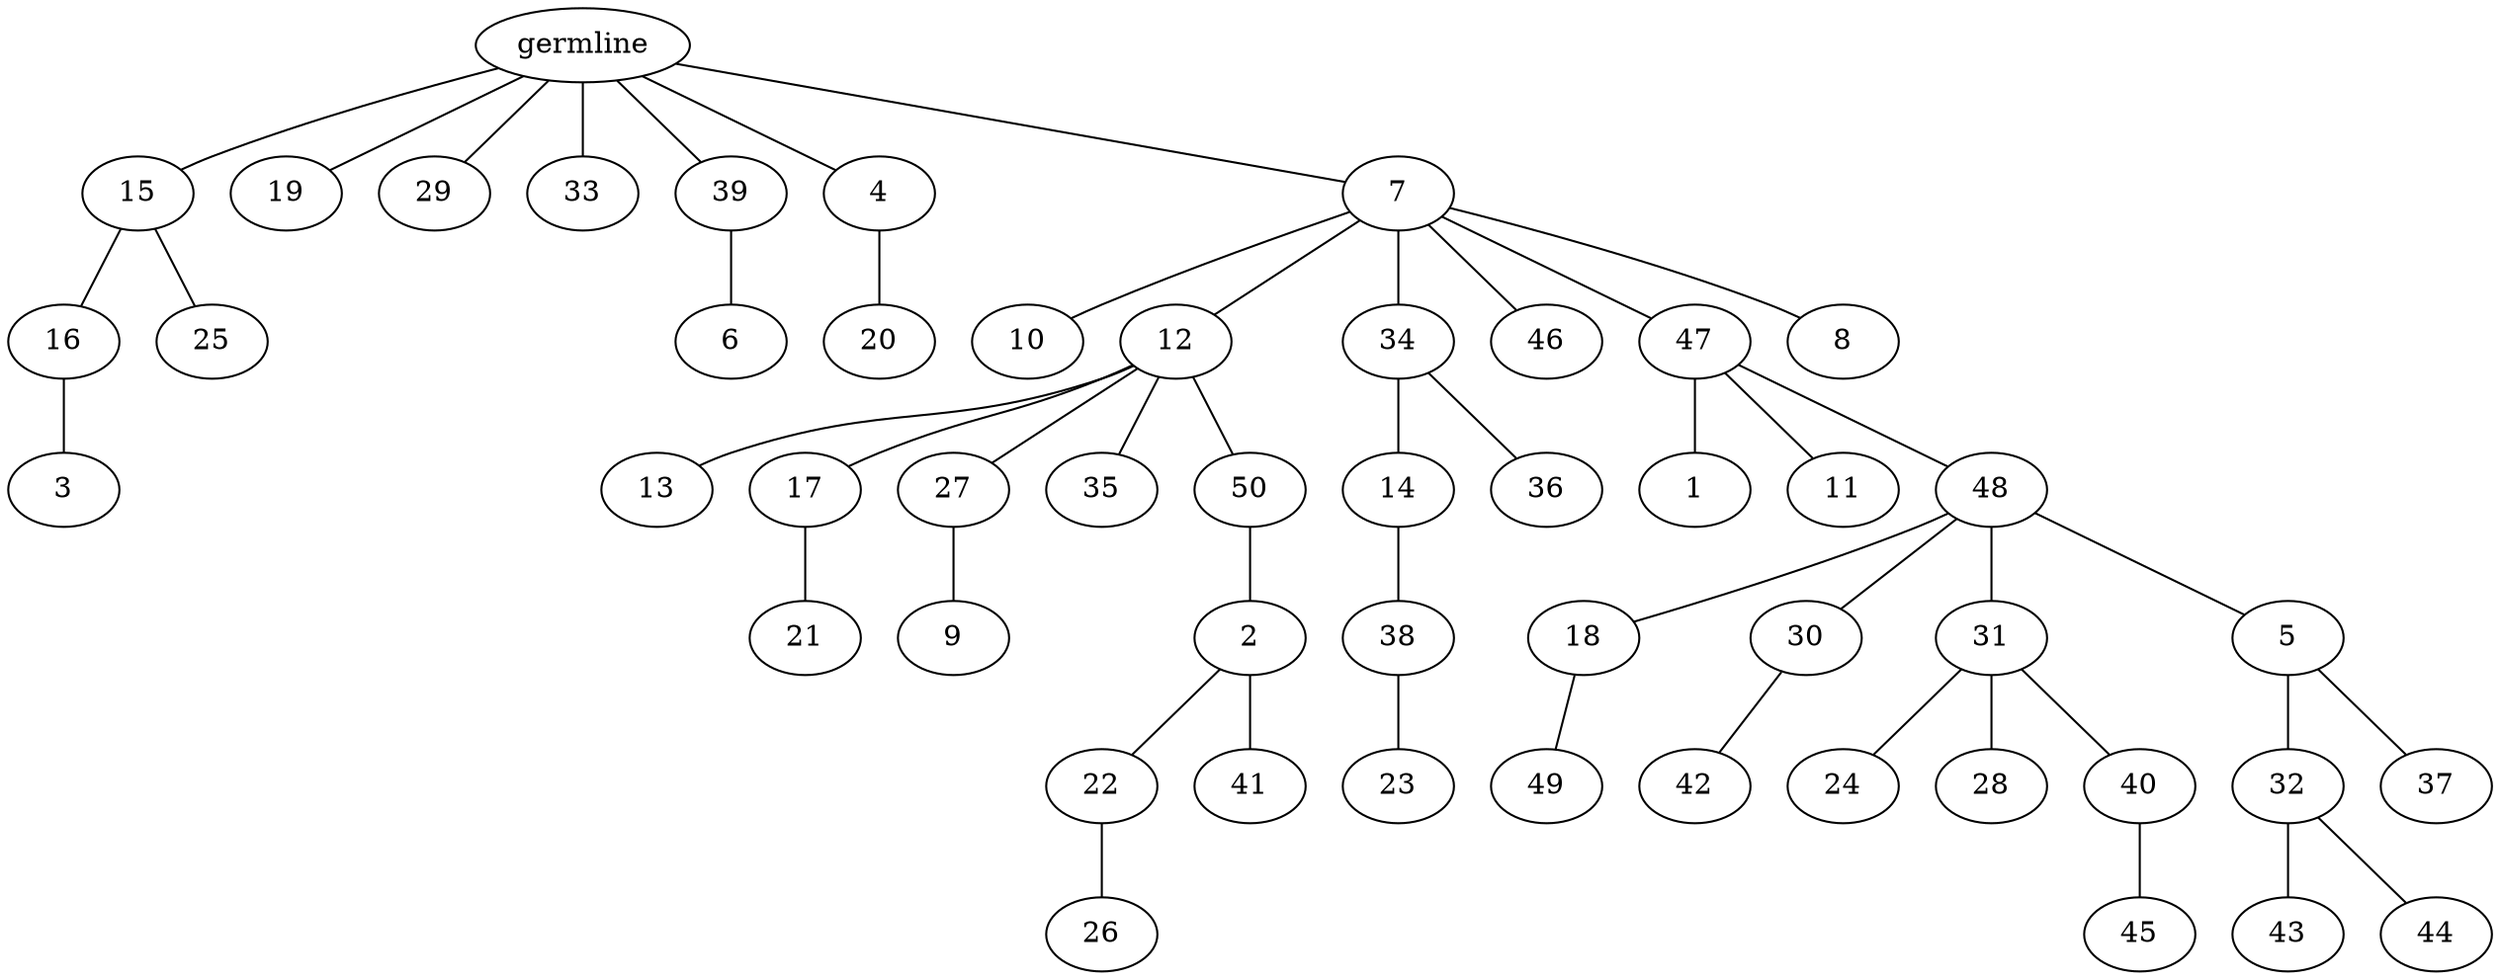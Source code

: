 graph tree {
    "139947217566736" [label="germline"];
    "139947216539408" [label="15"];
    "139947216536000" [label="16"];
    "139947216833696" [label="3"];
    "139947216831392" [label="25"];
    "139947216537968" [label="19"];
    "139947216832112" [label="29"];
    "139947216831440" [label="33"];
    "139947216834368" [label="39"];
    "139947216832880" [label="6"];
    "139947216832976" [label="4"];
    "139947216831872" [label="20"];
    "139947216832448" [label="7"];
    "139947216831632" [label="10"];
    "139947216832352" [label="12"];
    "139947216834176" [label="13"];
    "139947216831344" [label="17"];
    "139947216830864" [label="21"];
    "139947216830816" [label="27"];
    "139947216833504" [label="9"];
    "139947216833360" [label="35"];
    "139947216831920" [label="50"];
    "139947204369712" [label="2"];
    "139947204369664" [label="22"];
    "139947204367264" [label="26"];
    "139947204368176" [label="41"];
    "139947216831152" [label="34"];
    "139947216833408" [label="14"];
    "139947210041376" [label="38"];
    "139947218603168" [label="23"];
    "139947216833456" [label="36"];
    "139947216834464" [label="46"];
    "139947210041184" [label="47"];
    "139947210042816" [label="1"];
    "139947210040368" [label="11"];
    "139947210043008" [label="48"];
    "139947210039696" [label="18"];
    "139947210040080" [label="49"];
    "139947210041424" [label="30"];
    "139947210043152" [label="42"];
    "139947210039936" [label="31"];
    "139947210039456" [label="24"];
    "139947210042096" [label="28"];
    "139947210042000" [label="40"];
    "139947210039360" [label="45"];
    "139947210040656" [label="5"];
    "139947210042192" [label="32"];
    "139947210040464" [label="43"];
    "139947210043200" [label="44"];
    "139947210042336" [label="37"];
    "139947210040128" [label="8"];
    "139947217566736" -- "139947216539408";
    "139947217566736" -- "139947216537968";
    "139947217566736" -- "139947216832112";
    "139947217566736" -- "139947216831440";
    "139947217566736" -- "139947216834368";
    "139947217566736" -- "139947216832976";
    "139947217566736" -- "139947216832448";
    "139947216539408" -- "139947216536000";
    "139947216539408" -- "139947216831392";
    "139947216536000" -- "139947216833696";
    "139947216834368" -- "139947216832880";
    "139947216832976" -- "139947216831872";
    "139947216832448" -- "139947216831632";
    "139947216832448" -- "139947216832352";
    "139947216832448" -- "139947216831152";
    "139947216832448" -- "139947216834464";
    "139947216832448" -- "139947210041184";
    "139947216832448" -- "139947210040128";
    "139947216832352" -- "139947216834176";
    "139947216832352" -- "139947216831344";
    "139947216832352" -- "139947216830816";
    "139947216832352" -- "139947216833360";
    "139947216832352" -- "139947216831920";
    "139947216831344" -- "139947216830864";
    "139947216830816" -- "139947216833504";
    "139947216831920" -- "139947204369712";
    "139947204369712" -- "139947204369664";
    "139947204369712" -- "139947204368176";
    "139947204369664" -- "139947204367264";
    "139947216831152" -- "139947216833408";
    "139947216831152" -- "139947216833456";
    "139947216833408" -- "139947210041376";
    "139947210041376" -- "139947218603168";
    "139947210041184" -- "139947210042816";
    "139947210041184" -- "139947210040368";
    "139947210041184" -- "139947210043008";
    "139947210043008" -- "139947210039696";
    "139947210043008" -- "139947210041424";
    "139947210043008" -- "139947210039936";
    "139947210043008" -- "139947210040656";
    "139947210039696" -- "139947210040080";
    "139947210041424" -- "139947210043152";
    "139947210039936" -- "139947210039456";
    "139947210039936" -- "139947210042096";
    "139947210039936" -- "139947210042000";
    "139947210042000" -- "139947210039360";
    "139947210040656" -- "139947210042192";
    "139947210040656" -- "139947210042336";
    "139947210042192" -- "139947210040464";
    "139947210042192" -- "139947210043200";
}
